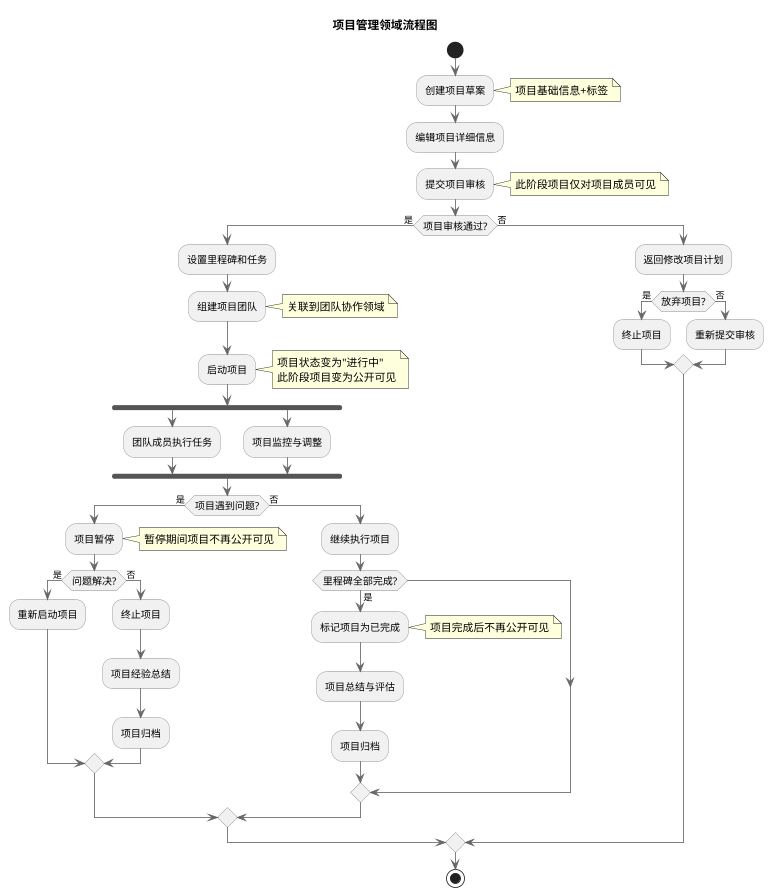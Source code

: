 @startuml project-workflow
' ========================
' 项目管理领域流程图
' ========================

' ========================
' 全局配置
' ========================
scale 0.8
skinparam dpi 100
skinparam defaultFontName "PingFang SC"
skinparam activityFontSize 12
skinparam activityBorderColor #888888
skinparam backgroundColor white
skinparam shadowing false
skinparam ArrowColor #666666

title 项目管理领域流程图

' ========================
' 项目管理领域流程
' ========================
start

:创建项目草案;
note right: 项目基础信息+标签

:编辑项目详细信息;

:提交项目审核;
note right: 此阶段项目仅对项目成员可见

if (项目审核通过?) then (是)
    :设置里程碑和任务;
    
    :组建项目团队;
    note right: 关联到团队协作领域
    
    :启动项目;
    note right: 项目状态变为"进行中"\n此阶段项目变为公开可见
    
    fork
        :团队成员执行任务;
    fork again
        :项目监控与调整;
    end fork
    
    if (项目遇到问题?) then (是)
        :项目暂停;
        note right: 暂停期间项目不再公开可见
        
        if (问题解决?) then (是)
            :重新启动项目;
        else (否)
            :终止项目;
            :项目经验总结;
            :项目归档;
        endif
    else (否)
        :继续执行项目;
        
        if (里程碑全部完成?) then (是)
            :标记项目为已完成;
            note right: 项目完成后不再公开可见
            
            :项目总结与评估;
            :项目归档;
        endif
    endif
else (否)
    :返回修改项目计划;
    if (放弃项目?) then (是)
        :终止项目;
    else (否)
        :重新提交审核;
    endif
endif

stop

@enduml 